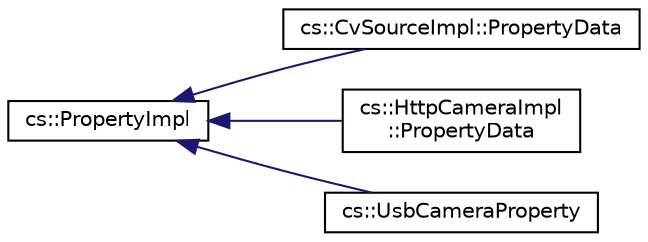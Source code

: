 digraph "Graphical Class Hierarchy"
{
  edge [fontname="Helvetica",fontsize="10",labelfontname="Helvetica",labelfontsize="10"];
  node [fontname="Helvetica",fontsize="10",shape=record];
  rankdir="LR";
  Node1 [label="cs::PropertyImpl",height=0.2,width=0.4,color="black", fillcolor="white", style="filled",URL="$classcs_1_1PropertyImpl.html"];
  Node1 -> Node2 [dir="back",color="midnightblue",fontsize="10",style="solid",fontname="Helvetica"];
  Node2 [label="cs::CvSourceImpl::PropertyData",height=0.2,width=0.4,color="black", fillcolor="white", style="filled",URL="$classcs_1_1CvSourceImpl_1_1PropertyData.html"];
  Node1 -> Node3 [dir="back",color="midnightblue",fontsize="10",style="solid",fontname="Helvetica"];
  Node3 [label="cs::HttpCameraImpl\l::PropertyData",height=0.2,width=0.4,color="black", fillcolor="white", style="filled",URL="$classcs_1_1HttpCameraImpl_1_1PropertyData.html"];
  Node1 -> Node4 [dir="back",color="midnightblue",fontsize="10",style="solid",fontname="Helvetica"];
  Node4 [label="cs::UsbCameraProperty",height=0.2,width=0.4,color="black", fillcolor="white", style="filled",URL="$classcs_1_1UsbCameraProperty.html"];
}
